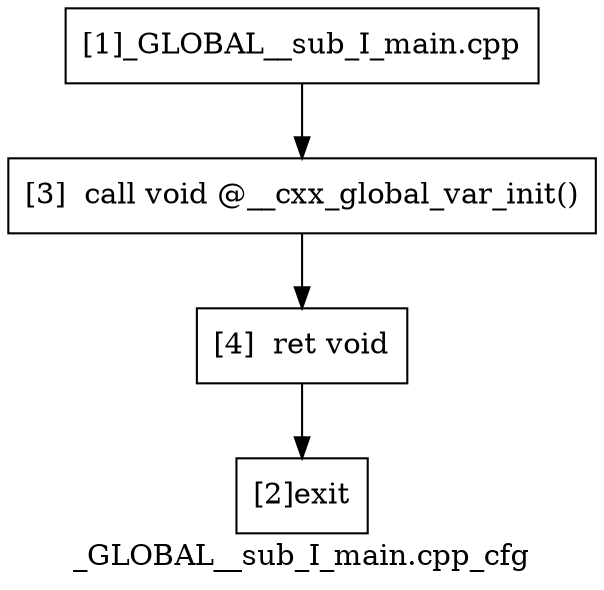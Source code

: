 digraph "_GLOBAL__sub_I_main.cpp_cfg"{
	label="_GLOBAL__sub_I_main.cpp_cfg";


	// Define the nodes
	N1 [shape=rectangle, color=black,label="[1]_GLOBAL__sub_I_main.cpp"];
	N2 [shape=rectangle, color=black,label="[2]exit"];
	N3 [shape=rectangle, color=black,label="[3]  call void @__cxx_global_var_init()"];
	N4 [shape=rectangle, color=black,label="[4]  ret void"];


	// Define the edges
	N1 -> N3[color=black,label=""];
	N3 -> N4[color=black,label=""];
	N4 -> N2[color=black,label=""];
}
